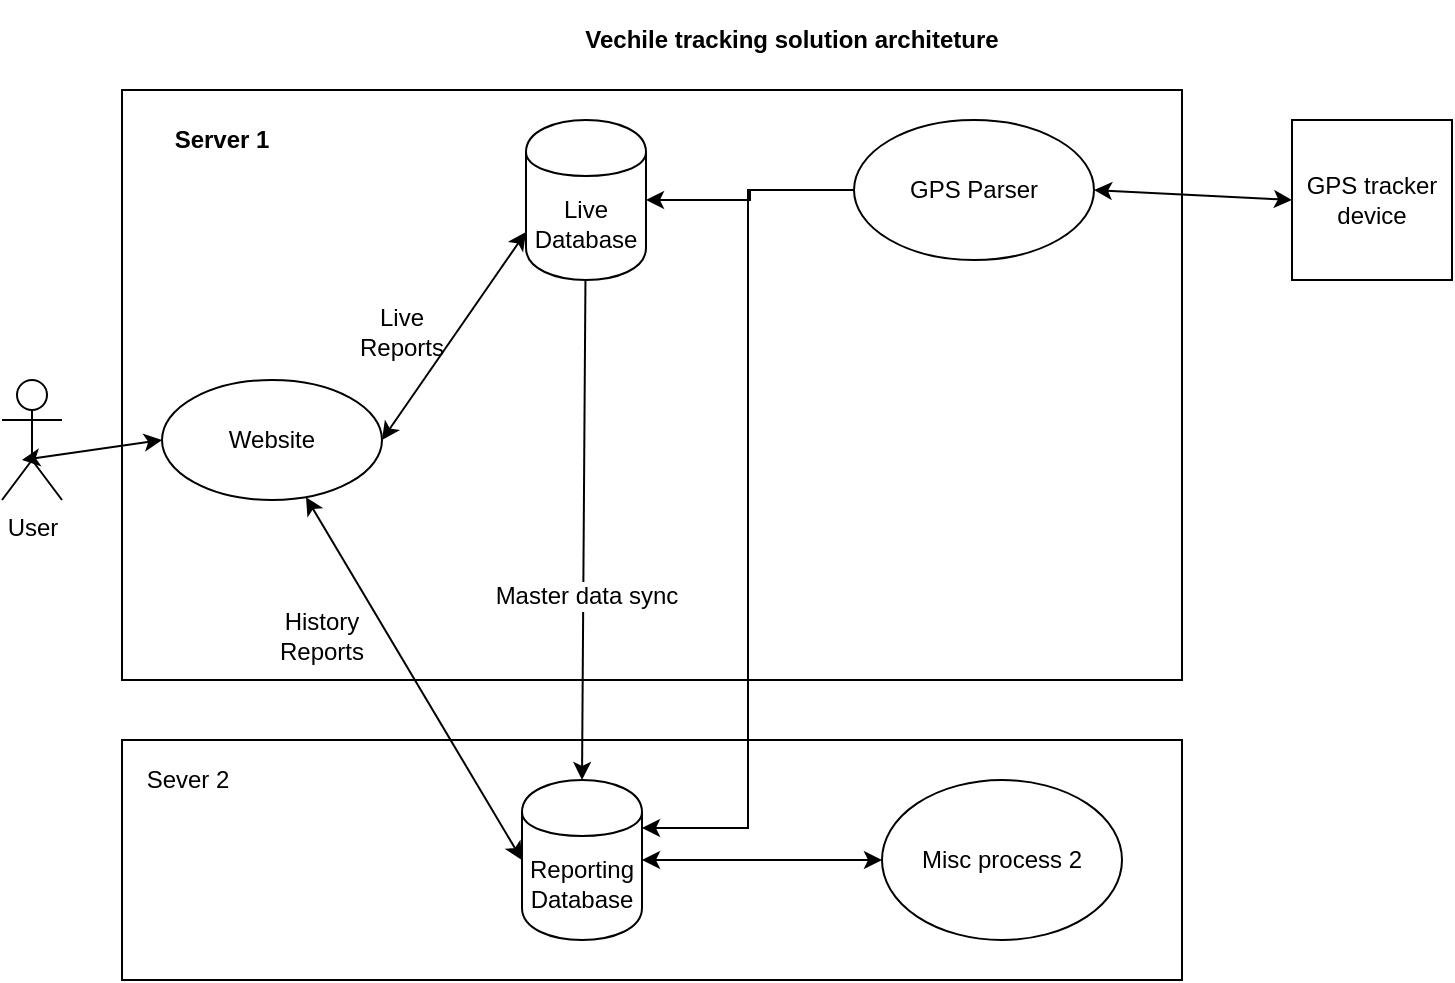 <mxfile version="10.6.2" type="github"><diagram id="zHe4CY8XMsQfp38rmFLk" name="Page-1"><mxGraphModel dx="1394" dy="771" grid="1" gridSize="10" guides="1" tooltips="1" connect="1" arrows="1" fold="1" page="1" pageScale="1" pageWidth="850" pageHeight="1100" math="0" shadow="0"><root><mxCell id="0"/><mxCell id="1" parent="0"/><mxCell id="LbRNPMHrfJi3IYBkp5Uc-1" value="" style="rounded=0;whiteSpace=wrap;html=1;" vertex="1" parent="1"><mxGeometry x="80" y="430" width="530" height="120" as="geometry"/></mxCell><mxCell id="LbRNPMHrfJi3IYBkp5Uc-2" value="" style="rounded=0;whiteSpace=wrap;html=1;" vertex="1" parent="1"><mxGeometry x="80" y="105" width="530" height="295" as="geometry"/></mxCell><mxCell id="LbRNPMHrfJi3IYBkp5Uc-3" value="GPS tracker device" style="whiteSpace=wrap;html=1;aspect=fixed;" vertex="1" parent="1"><mxGeometry x="665" y="120" width="80" height="80" as="geometry"/></mxCell><mxCell id="LbRNPMHrfJi3IYBkp5Uc-4" style="edgeStyle=none;rounded=0;html=1;entryX=0.5;entryY=0;jettySize=auto;orthogonalLoop=1;entryDx=0;entryDy=0;" edge="1" parent="1" source="LbRNPMHrfJi3IYBkp5Uc-5" target="LbRNPMHrfJi3IYBkp5Uc-6"><mxGeometry relative="1" as="geometry"><mxPoint x="312" y="285" as="targetPoint"/></mxGeometry></mxCell><mxCell id="75xh1AMyfLWsjRzBUCzv-1" value="Master data sync" style="text;html=1;resizable=0;points=[];align=center;verticalAlign=middle;labelBackgroundColor=#ffffff;" vertex="1" connectable="0" parent="LbRNPMHrfJi3IYBkp5Uc-4"><mxGeometry x="0.264" y="1" relative="1" as="geometry"><mxPoint as="offset"/></mxGeometry></mxCell><mxCell id="LbRNPMHrfJi3IYBkp5Uc-5" value="Live Database" style="shape=cylinder;whiteSpace=wrap;html=1;boundedLbl=1;" vertex="1" parent="1"><mxGeometry x="282" y="120" width="60" height="80" as="geometry"/></mxCell><mxCell id="LbRNPMHrfJi3IYBkp5Uc-6" value="Reporting Database&lt;br&gt;" style="shape=cylinder;whiteSpace=wrap;html=1;boundedLbl=1;" vertex="1" parent="1"><mxGeometry x="280" y="450" width="60" height="80" as="geometry"/></mxCell><mxCell id="LbRNPMHrfJi3IYBkp5Uc-7" value="Website" style="ellipse;whiteSpace=wrap;html=1;" vertex="1" parent="1"><mxGeometry x="100" y="250" width="110" height="60" as="geometry"/></mxCell><mxCell id="LbRNPMHrfJi3IYBkp5Uc-11" value="Misc process 2" style="ellipse;whiteSpace=wrap;html=1;" vertex="1" parent="1"><mxGeometry x="460" y="450" width="120" height="80" as="geometry"/></mxCell><mxCell id="LbRNPMHrfJi3IYBkp5Uc-12" value="Vechile tracking solution architeture" style="text;html=1;strokeColor=none;fillColor=none;align=center;verticalAlign=middle;whiteSpace=wrap;rounded=0;fontStyle=1" vertex="1" parent="1"><mxGeometry x="300" y="60" width="230" height="40" as="geometry"/></mxCell><mxCell id="LbRNPMHrfJi3IYBkp5Uc-13" value="User" style="shape=umlActor;verticalLabelPosition=bottom;labelBackgroundColor=#ffffff;verticalAlign=top;html=1;outlineConnect=0;" vertex="1" parent="1"><mxGeometry x="20" y="250" width="30" height="60" as="geometry"/></mxCell><mxCell id="LbRNPMHrfJi3IYBkp5Uc-14" value="" style="endArrow=classic;startArrow=classic;html=1;exitX=0;exitY=0.5;" edge="1" parent="1" source="LbRNPMHrfJi3IYBkp5Uc-7"><mxGeometry width="50" height="50" relative="1" as="geometry"><mxPoint x="480" y="180" as="sourcePoint"/><mxPoint x="30" y="290" as="targetPoint"/><Array as="points"/></mxGeometry></mxCell><mxCell id="75xh1AMyfLWsjRzBUCzv-3" style="edgeStyle=orthogonalEdgeStyle;rounded=0;orthogonalLoop=1;jettySize=auto;html=1;entryX=1;entryY=0.3;entryDx=0;entryDy=0;" edge="1" parent="1" source="LbRNPMHrfJi3IYBkp5Uc-15" target="LbRNPMHrfJi3IYBkp5Uc-6"><mxGeometry relative="1" as="geometry"/></mxCell><mxCell id="75xh1AMyfLWsjRzBUCzv-5" style="edgeStyle=orthogonalEdgeStyle;rounded=0;orthogonalLoop=1;jettySize=auto;html=1;exitX=0;exitY=0.5;exitDx=0;exitDy=0;entryX=1;entryY=0.5;entryDx=0;entryDy=0;" edge="1" parent="1" source="LbRNPMHrfJi3IYBkp5Uc-15" target="LbRNPMHrfJi3IYBkp5Uc-5"><mxGeometry relative="1" as="geometry"/></mxCell><mxCell id="LbRNPMHrfJi3IYBkp5Uc-15" value="GPS Parser" style="ellipse;whiteSpace=wrap;html=1;" vertex="1" parent="1"><mxGeometry x="446" y="120" width="120" height="70" as="geometry"/></mxCell><mxCell id="LbRNPMHrfJi3IYBkp5Uc-16" value="" style="endArrow=classic;startArrow=classic;html=1;entryX=0;entryY=0.7;exitX=1;exitY=0.5;" edge="1" parent="1" source="LbRNPMHrfJi3IYBkp5Uc-7" target="LbRNPMHrfJi3IYBkp5Uc-5"><mxGeometry width="50" height="50" relative="1" as="geometry"><mxPoint x="220" y="270" as="sourcePoint"/><mxPoint x="270" y="220" as="targetPoint"/></mxGeometry></mxCell><mxCell id="LbRNPMHrfJi3IYBkp5Uc-17" value="" style="endArrow=classic;startArrow=classic;html=1;entryX=0;entryY=0.5;" edge="1" parent="1" source="LbRNPMHrfJi3IYBkp5Uc-7" target="LbRNPMHrfJi3IYBkp5Uc-6"><mxGeometry width="50" height="50" relative="1" as="geometry"><mxPoint x="155" y="360" as="sourcePoint"/><mxPoint x="155" y="380.711" as="targetPoint"/></mxGeometry></mxCell><mxCell id="LbRNPMHrfJi3IYBkp5Uc-20" value="" style="endArrow=classic;startArrow=classic;html=1;entryX=0;entryY=0.5;exitX=1;exitY=0.5;" edge="1" parent="1" source="LbRNPMHrfJi3IYBkp5Uc-15" target="LbRNPMHrfJi3IYBkp5Uc-3"><mxGeometry width="50" height="50" relative="1" as="geometry"><mxPoint x="600" y="190" as="sourcePoint"/><mxPoint x="650" y="140" as="targetPoint"/></mxGeometry></mxCell><mxCell id="LbRNPMHrfJi3IYBkp5Uc-21" value="" style="endArrow=classic;startArrow=classic;html=1;entryX=0;entryY=0.5;" edge="1" parent="1" source="LbRNPMHrfJi3IYBkp5Uc-6" target="LbRNPMHrfJi3IYBkp5Uc-11"><mxGeometry width="50" height="50" relative="1" as="geometry"><mxPoint x="350" y="510" as="sourcePoint"/><mxPoint x="420.711" y="460" as="targetPoint"/></mxGeometry></mxCell><mxCell id="LbRNPMHrfJi3IYBkp5Uc-22" value="Server 1" style="text;html=1;strokeColor=none;fillColor=none;align=center;verticalAlign=middle;whiteSpace=wrap;rounded=0;fontStyle=1" vertex="1" parent="1"><mxGeometry x="90" y="120" width="80" height="20" as="geometry"/></mxCell><mxCell id="LbRNPMHrfJi3IYBkp5Uc-23" value="Sever 2" style="text;html=1;strokeColor=none;fillColor=none;align=center;verticalAlign=middle;whiteSpace=wrap;rounded=0;" vertex="1" parent="1"><mxGeometry x="88" y="440" width="50" height="20" as="geometry"/></mxCell><mxCell id="LbRNPMHrfJi3IYBkp5Uc-24" value="Live Reports" style="text;html=1;strokeColor=none;fillColor=none;align=center;verticalAlign=middle;whiteSpace=wrap;rounded=0;" vertex="1" parent="1"><mxGeometry x="200" y="216" width="40" height="20" as="geometry"/></mxCell><mxCell id="LbRNPMHrfJi3IYBkp5Uc-25" value="History Reports" style="text;html=1;strokeColor=none;fillColor=none;align=center;verticalAlign=middle;whiteSpace=wrap;rounded=0;" vertex="1" parent="1"><mxGeometry x="160" y="368" width="40" height="20" as="geometry"/></mxCell></root></mxGraphModel></diagram><diagram id="Pu86or4I_9lsWGCSrJjE" name="Page-2"><mxGraphModel dx="1394" dy="771" grid="1" gridSize="10" guides="1" tooltips="1" connect="1" arrows="1" fold="1" page="1" pageScale="1" pageWidth="850" pageHeight="1100" math="0" shadow="0"><root><mxCell id="s_F1cdw_mMLnjErDUz20-0"/><mxCell id="s_F1cdw_mMLnjErDUz20-1" parent="s_F1cdw_mMLnjErDUz20-0"/><mxCell id="s_F1cdw_mMLnjErDUz20-2" value="" style="rounded=0;whiteSpace=wrap;html=1;" vertex="1" parent="s_F1cdw_mMLnjErDUz20-1"><mxGeometry x="80" y="430" width="530" height="120" as="geometry"/></mxCell><mxCell id="s_F1cdw_mMLnjErDUz20-3" value="" style="rounded=0;whiteSpace=wrap;html=1;" vertex="1" parent="s_F1cdw_mMLnjErDUz20-1"><mxGeometry x="80" y="105" width="530" height="295" as="geometry"/></mxCell><mxCell id="s_F1cdw_mMLnjErDUz20-4" value="GPS tracker device" style="whiteSpace=wrap;html=1;aspect=fixed;" vertex="1" parent="s_F1cdw_mMLnjErDUz20-1"><mxGeometry x="665" y="120" width="80" height="80" as="geometry"/></mxCell><mxCell id="s_F1cdw_mMLnjErDUz20-5" style="edgeStyle=none;rounded=0;html=1;entryX=0.5;entryY=0;jettySize=auto;orthogonalLoop=1;" edge="1" parent="s_F1cdw_mMLnjErDUz20-1" source="s_F1cdw_mMLnjErDUz20-6" target="s_F1cdw_mMLnjErDUz20-10"><mxGeometry relative="1" as="geometry"/></mxCell><mxCell id="s_F1cdw_mMLnjErDUz20-6" value="Live Database" style="shape=cylinder;whiteSpace=wrap;html=1;boundedLbl=1;" vertex="1" parent="s_F1cdw_mMLnjErDUz20-1"><mxGeometry x="282" y="120" width="60" height="80" as="geometry"/></mxCell><mxCell id="s_F1cdw_mMLnjErDUz20-7" value="Reporting Database&lt;br&gt;" style="shape=cylinder;whiteSpace=wrap;html=1;boundedLbl=1;" vertex="1" parent="s_F1cdw_mMLnjErDUz20-1"><mxGeometry x="280" y="450" width="60" height="80" as="geometry"/></mxCell><mxCell id="s_F1cdw_mMLnjErDUz20-8" value="Website" style="ellipse;whiteSpace=wrap;html=1;" vertex="1" parent="s_F1cdw_mMLnjErDUz20-1"><mxGeometry x="100" y="250" width="110" height="60" as="geometry"/></mxCell><mxCell id="s_F1cdw_mMLnjErDUz20-9" style="edgeStyle=none;rounded=0;html=1;entryX=0.5;entryY=0;jettySize=auto;orthogonalLoop=1;" edge="1" parent="s_F1cdw_mMLnjErDUz20-1" source="s_F1cdw_mMLnjErDUz20-10" target="s_F1cdw_mMLnjErDUz20-7"><mxGeometry relative="1" as="geometry"/></mxCell><mxCell id="s_F1cdw_mMLnjErDUz20-10" value="Copy data" style="ellipse;whiteSpace=wrap;html=1;" vertex="1" parent="s_F1cdw_mMLnjErDUz20-1"><mxGeometry x="252" y="285" width="120" height="50" as="geometry"/></mxCell><mxCell id="s_F1cdw_mMLnjErDUz20-11" value="Misc process 1" style="ellipse;whiteSpace=wrap;html=1;" vertex="1" parent="s_F1cdw_mMLnjErDUz20-1"><mxGeometry x="451" y="230" width="120" height="50" as="geometry"/></mxCell><mxCell id="s_F1cdw_mMLnjErDUz20-12" value="Misc process 2" style="ellipse;whiteSpace=wrap;html=1;" vertex="1" parent="s_F1cdw_mMLnjErDUz20-1"><mxGeometry x="460" y="450" width="120" height="80" as="geometry"/></mxCell><mxCell id="s_F1cdw_mMLnjErDUz20-13" value="Vechile tracking solution architeture" style="text;html=1;strokeColor=none;fillColor=none;align=center;verticalAlign=middle;whiteSpace=wrap;rounded=0;fontStyle=1" vertex="1" parent="s_F1cdw_mMLnjErDUz20-1"><mxGeometry x="300" y="60" width="230" height="40" as="geometry"/></mxCell><mxCell id="s_F1cdw_mMLnjErDUz20-14" value="User" style="shape=umlActor;verticalLabelPosition=bottom;labelBackgroundColor=#ffffff;verticalAlign=top;html=1;outlineConnect=0;" vertex="1" parent="s_F1cdw_mMLnjErDUz20-1"><mxGeometry x="20" y="250" width="30" height="60" as="geometry"/></mxCell><mxCell id="s_F1cdw_mMLnjErDUz20-15" value="" style="endArrow=classic;startArrow=classic;html=1;exitX=0;exitY=0.5;" edge="1" parent="s_F1cdw_mMLnjErDUz20-1" source="s_F1cdw_mMLnjErDUz20-8"><mxGeometry width="50" height="50" relative="1" as="geometry"><mxPoint x="480" y="180" as="sourcePoint"/><mxPoint x="30" y="290" as="targetPoint"/><Array as="points"/></mxGeometry></mxCell><mxCell id="s_F1cdw_mMLnjErDUz20-16" value="GPS Parser" style="ellipse;whiteSpace=wrap;html=1;" vertex="1" parent="s_F1cdw_mMLnjErDUz20-1"><mxGeometry x="446" y="120" width="120" height="80" as="geometry"/></mxCell><mxCell id="s_F1cdw_mMLnjErDUz20-17" value="" style="endArrow=classic;startArrow=classic;html=1;entryX=0;entryY=0.7;exitX=1;exitY=0.5;" edge="1" parent="s_F1cdw_mMLnjErDUz20-1" source="s_F1cdw_mMLnjErDUz20-8" target="s_F1cdw_mMLnjErDUz20-6"><mxGeometry width="50" height="50" relative="1" as="geometry"><mxPoint x="220" y="270" as="sourcePoint"/><mxPoint x="270" y="220" as="targetPoint"/></mxGeometry></mxCell><mxCell id="s_F1cdw_mMLnjErDUz20-18" value="" style="endArrow=classic;startArrow=classic;html=1;entryX=0;entryY=0.5;" edge="1" parent="s_F1cdw_mMLnjErDUz20-1" source="s_F1cdw_mMLnjErDUz20-8" target="s_F1cdw_mMLnjErDUz20-7"><mxGeometry width="50" height="50" relative="1" as="geometry"><mxPoint x="155" y="360" as="sourcePoint"/><mxPoint x="155" y="380.711" as="targetPoint"/></mxGeometry></mxCell><mxCell id="s_F1cdw_mMLnjErDUz20-19" value="" style="endArrow=classic;startArrow=classic;html=1;entryX=0;entryY=0.5;exitX=1;exitY=0.5;" edge="1" parent="s_F1cdw_mMLnjErDUz20-1" source="s_F1cdw_mMLnjErDUz20-6" target="s_F1cdw_mMLnjErDUz20-16"><mxGeometry width="50" height="50" relative="1" as="geometry"><mxPoint x="340" y="230" as="sourcePoint"/><mxPoint x="390" y="180" as="targetPoint"/></mxGeometry></mxCell><mxCell id="s_F1cdw_mMLnjErDUz20-20" value="" style="endArrow=classic;startArrow=classic;html=1;entryX=0;entryY=0.5;" edge="1" parent="s_F1cdw_mMLnjErDUz20-1" source="s_F1cdw_mMLnjErDUz20-6" target="s_F1cdw_mMLnjErDUz20-11"><mxGeometry width="50" height="50" relative="1" as="geometry"><mxPoint x="310" y="300" as="sourcePoint"/><mxPoint x="310" y="320.711" as="targetPoint"/><Array as="points"><mxPoint x="340" y="196"/></Array></mxGeometry></mxCell><mxCell id="s_F1cdw_mMLnjErDUz20-21" value="" style="endArrow=classic;startArrow=classic;html=1;entryX=0;entryY=0.5;exitX=1;exitY=0.5;" edge="1" parent="s_F1cdw_mMLnjErDUz20-1" source="s_F1cdw_mMLnjErDUz20-16" target="s_F1cdw_mMLnjErDUz20-4"><mxGeometry width="50" height="50" relative="1" as="geometry"><mxPoint x="600" y="190" as="sourcePoint"/><mxPoint x="650" y="140" as="targetPoint"/></mxGeometry></mxCell><mxCell id="s_F1cdw_mMLnjErDUz20-22" value="" style="endArrow=classic;startArrow=classic;html=1;entryX=0;entryY=0.5;" edge="1" parent="s_F1cdw_mMLnjErDUz20-1" source="s_F1cdw_mMLnjErDUz20-7" target="s_F1cdw_mMLnjErDUz20-12"><mxGeometry width="50" height="50" relative="1" as="geometry"><mxPoint x="350" y="510" as="sourcePoint"/><mxPoint x="420.711" y="460" as="targetPoint"/></mxGeometry></mxCell><mxCell id="s_F1cdw_mMLnjErDUz20-23" value="Server 1" style="text;html=1;strokeColor=none;fillColor=none;align=center;verticalAlign=middle;whiteSpace=wrap;rounded=0;fontStyle=1" vertex="1" parent="s_F1cdw_mMLnjErDUz20-1"><mxGeometry x="90" y="120" width="80" height="20" as="geometry"/></mxCell><mxCell id="s_F1cdw_mMLnjErDUz20-24" value="Sever 2" style="text;html=1;strokeColor=none;fillColor=none;align=center;verticalAlign=middle;whiteSpace=wrap;rounded=0;" vertex="1" parent="s_F1cdw_mMLnjErDUz20-1"><mxGeometry x="88" y="440" width="50" height="20" as="geometry"/></mxCell><mxCell id="s_F1cdw_mMLnjErDUz20-25" value="Live Reports" style="text;html=1;strokeColor=none;fillColor=none;align=center;verticalAlign=middle;whiteSpace=wrap;rounded=0;" vertex="1" parent="s_F1cdw_mMLnjErDUz20-1"><mxGeometry x="200" y="216" width="40" height="20" as="geometry"/></mxCell><mxCell id="s_F1cdw_mMLnjErDUz20-26" value="History Reports" style="text;html=1;strokeColor=none;fillColor=none;align=center;verticalAlign=middle;whiteSpace=wrap;rounded=0;" vertex="1" parent="s_F1cdw_mMLnjErDUz20-1"><mxGeometry x="160" y="368" width="40" height="20" as="geometry"/></mxCell></root></mxGraphModel></diagram></mxfile>